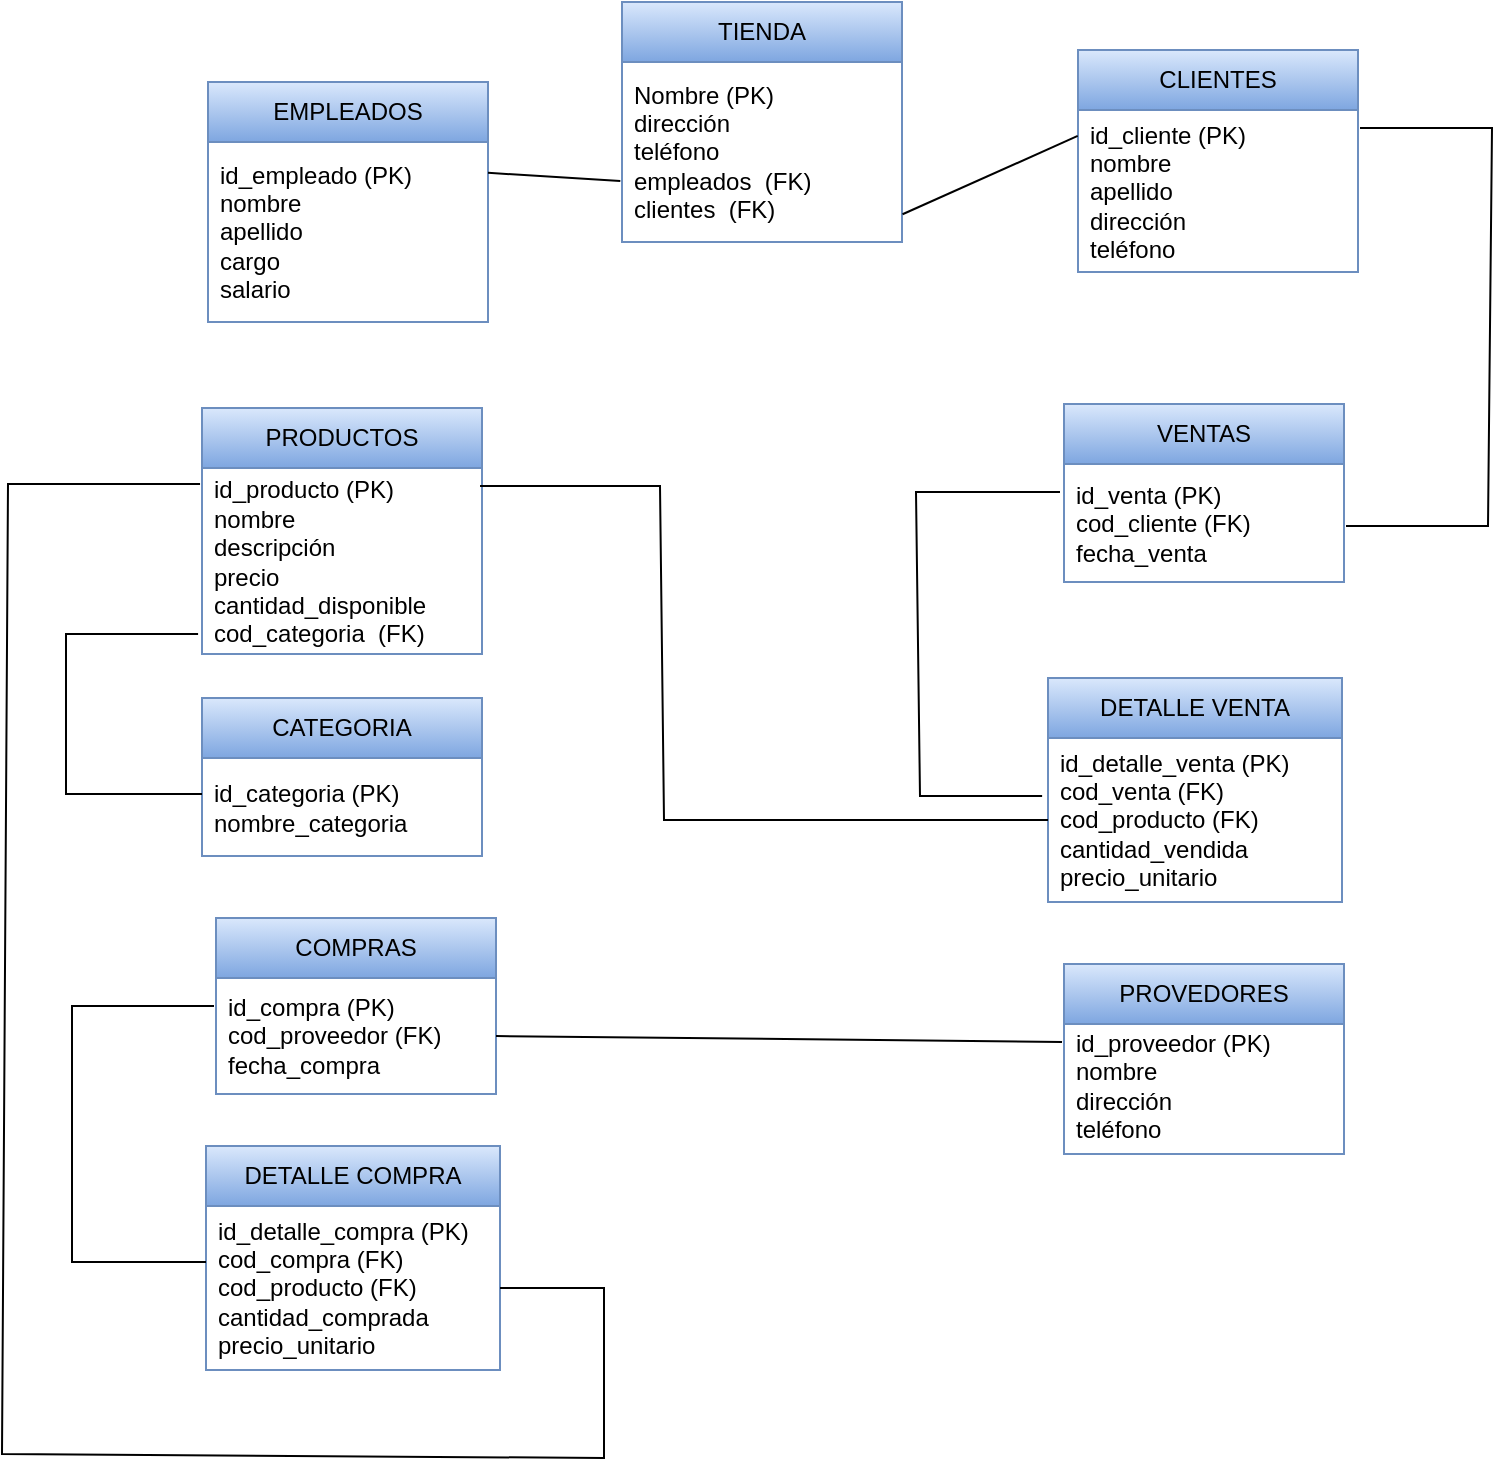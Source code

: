 <mxfile version="24.2.7" type="github">
  <diagram name="Página-1" id="q87BiIpikEZuB7U_goR0">
    <mxGraphModel dx="1035" dy="551" grid="1" gridSize="1" guides="1" tooltips="1" connect="1" arrows="1" fold="1" page="1" pageScale="1" pageWidth="827" pageHeight="1169" math="0" shadow="0">
      <root>
        <mxCell id="0" />
        <mxCell id="1" parent="0" />
        <mxCell id="7NWND6y4SpeGCh8oB7Ho-7" value="EMPLEADOS" style="swimlane;fontStyle=0;childLayout=stackLayout;horizontal=1;startSize=30;horizontalStack=0;resizeParent=1;resizeParentMax=0;resizeLast=0;collapsible=1;marginBottom=0;whiteSpace=wrap;html=1;fillColor=#dae8fc;gradientColor=#7ea6e0;strokeColor=#6c8ebf;" parent="1" vertex="1">
          <mxGeometry x="113" y="53" width="140" height="120" as="geometry" />
        </mxCell>
        <mxCell id="7NWND6y4SpeGCh8oB7Ho-10" value="&lt;div&gt;id_empleado (PK)&lt;/div&gt;&lt;div&gt;nombre&lt;/div&gt;&lt;div&gt;apellido&lt;/div&gt;&lt;div&gt;cargo&lt;/div&gt;&lt;div&gt;salario&lt;/div&gt;" style="text;strokeColor=none;fillColor=none;align=left;verticalAlign=middle;spacingLeft=4;spacingRight=4;overflow=hidden;points=[[0,0.5],[1,0.5]];portConstraint=eastwest;rotatable=0;whiteSpace=wrap;html=1;" parent="7NWND6y4SpeGCh8oB7Ho-7" vertex="1">
          <mxGeometry y="30" width="140" height="90" as="geometry" />
        </mxCell>
        <mxCell id="7NWND6y4SpeGCh8oB7Ho-11" value="CLIENTES" style="swimlane;fontStyle=0;childLayout=stackLayout;horizontal=1;startSize=30;horizontalStack=0;resizeParent=1;resizeParentMax=0;resizeLast=0;collapsible=1;marginBottom=0;whiteSpace=wrap;html=1;fillColor=#dae8fc;gradientColor=#7ea6e0;strokeColor=#6c8ebf;" parent="1" vertex="1">
          <mxGeometry x="548" y="37" width="140" height="111" as="geometry" />
        </mxCell>
        <mxCell id="7NWND6y4SpeGCh8oB7Ho-14" value="&lt;div&gt;id_cliente (PK)&lt;/div&gt;&lt;div&gt;nombre&lt;/div&gt;&lt;div&gt;apellido&lt;/div&gt;&lt;div&gt;dirección&lt;/div&gt;&lt;div&gt;teléfono&lt;/div&gt;" style="text;strokeColor=none;fillColor=none;align=left;verticalAlign=middle;spacingLeft=4;spacingRight=4;overflow=hidden;points=[[0,0.5],[1,0.5]];portConstraint=eastwest;rotatable=0;whiteSpace=wrap;html=1;" parent="7NWND6y4SpeGCh8oB7Ho-11" vertex="1">
          <mxGeometry y="30" width="140" height="81" as="geometry" />
        </mxCell>
        <mxCell id="7NWND6y4SpeGCh8oB7Ho-15" value="PRODUCTOS" style="swimlane;fontStyle=0;childLayout=stackLayout;horizontal=1;startSize=30;horizontalStack=0;resizeParent=1;resizeParentMax=0;resizeLast=0;collapsible=1;marginBottom=0;whiteSpace=wrap;html=1;fillColor=#dae8fc;gradientColor=#7ea6e0;strokeColor=#6c8ebf;" parent="1" vertex="1">
          <mxGeometry x="110" y="216" width="140" height="123" as="geometry" />
        </mxCell>
        <mxCell id="7NWND6y4SpeGCh8oB7Ho-18" value="&lt;div&gt;id_producto (PK)&lt;/div&gt;&lt;div&gt;nombre&lt;/div&gt;&lt;div&gt;descripción&lt;/div&gt;&lt;div&gt;precio&lt;/div&gt;&lt;div&gt;cantidad_disponible&lt;/div&gt;&lt;div&gt;cod_categoria&amp;nbsp; (FK)&lt;/div&gt;" style="text;strokeColor=none;fillColor=none;align=left;verticalAlign=middle;spacingLeft=4;spacingRight=4;overflow=hidden;points=[[0,0.5],[1,0.5]];portConstraint=eastwest;rotatable=0;whiteSpace=wrap;html=1;" parent="7NWND6y4SpeGCh8oB7Ho-15" vertex="1">
          <mxGeometry y="30" width="140" height="93" as="geometry" />
        </mxCell>
        <mxCell id="7NWND6y4SpeGCh8oB7Ho-19" value="CATEGORIA" style="swimlane;fontStyle=0;childLayout=stackLayout;horizontal=1;startSize=30;horizontalStack=0;resizeParent=1;resizeParentMax=0;resizeLast=0;collapsible=1;marginBottom=0;whiteSpace=wrap;html=1;fillColor=#dae8fc;gradientColor=#7ea6e0;strokeColor=#6c8ebf;" parent="1" vertex="1">
          <mxGeometry x="110" y="361" width="140" height="79" as="geometry" />
        </mxCell>
        <mxCell id="7NWND6y4SpeGCh8oB7Ho-22" value="&lt;div&gt;id_categoria (PK)&lt;/div&gt;&lt;div&gt;nombre_categoria&lt;/div&gt;" style="text;strokeColor=none;fillColor=none;align=left;verticalAlign=middle;spacingLeft=4;spacingRight=4;overflow=hidden;points=[[0,0.5],[1,0.5]];portConstraint=eastwest;rotatable=0;whiteSpace=wrap;html=1;" parent="7NWND6y4SpeGCh8oB7Ho-19" vertex="1">
          <mxGeometry y="30" width="140" height="49" as="geometry" />
        </mxCell>
        <mxCell id="7NWND6y4SpeGCh8oB7Ho-23" value="VENTAS" style="swimlane;fontStyle=0;childLayout=stackLayout;horizontal=1;startSize=30;horizontalStack=0;resizeParent=1;resizeParentMax=0;resizeLast=0;collapsible=1;marginBottom=0;whiteSpace=wrap;html=1;fillColor=#dae8fc;gradientColor=#7ea6e0;strokeColor=#6c8ebf;" parent="1" vertex="1">
          <mxGeometry x="541" y="214" width="140" height="89" as="geometry" />
        </mxCell>
        <mxCell id="7NWND6y4SpeGCh8oB7Ho-24" value="&lt;div&gt;id_venta (PK)&lt;/div&gt;&lt;div&gt;cod_cliente (FK)&lt;/div&gt;&lt;div&gt;fecha_venta&lt;/div&gt;" style="text;strokeColor=none;fillColor=none;align=left;verticalAlign=middle;spacingLeft=4;spacingRight=4;overflow=hidden;points=[[0,0.5],[1,0.5]];portConstraint=eastwest;rotatable=0;whiteSpace=wrap;html=1;" parent="7NWND6y4SpeGCh8oB7Ho-23" vertex="1">
          <mxGeometry y="30" width="140" height="59" as="geometry" />
        </mxCell>
        <mxCell id="7NWND6y4SpeGCh8oB7Ho-25" value="" style="endArrow=none;html=1;rounded=0;" parent="1" edge="1">
          <mxGeometry width="50" height="50" relative="1" as="geometry">
            <mxPoint x="682" y="275" as="sourcePoint" />
            <mxPoint x="689" y="76" as="targetPoint" />
            <Array as="points">
              <mxPoint x="753" y="275" />
              <mxPoint x="755" y="76" />
            </Array>
          </mxGeometry>
        </mxCell>
        <mxCell id="7NWND6y4SpeGCh8oB7Ho-26" value="DETALLE VENTA" style="swimlane;fontStyle=0;childLayout=stackLayout;horizontal=1;startSize=30;horizontalStack=0;resizeParent=1;resizeParentMax=0;resizeLast=0;collapsible=1;marginBottom=0;whiteSpace=wrap;html=1;fillColor=#dae8fc;gradientColor=#7ea6e0;strokeColor=#6c8ebf;" parent="1" vertex="1">
          <mxGeometry x="533" y="351" width="147" height="112" as="geometry" />
        </mxCell>
        <mxCell id="7NWND6y4SpeGCh8oB7Ho-27" value="&lt;div&gt;id_detalle_venta (PK)&lt;/div&gt;&lt;div&gt;cod_venta (FK)&lt;/div&gt;&lt;div&gt;cod_producto (FK)&lt;/div&gt;&lt;div&gt;cantidad_vendida&lt;/div&gt;&lt;div&gt;precio_unitario&lt;/div&gt;" style="text;strokeColor=none;fillColor=none;align=left;verticalAlign=middle;spacingLeft=4;spacingRight=4;overflow=hidden;points=[[0,0.5],[1,0.5]];portConstraint=eastwest;rotatable=0;whiteSpace=wrap;html=1;" parent="7NWND6y4SpeGCh8oB7Ho-26" vertex="1">
          <mxGeometry y="30" width="147" height="82" as="geometry" />
        </mxCell>
        <mxCell id="7NWND6y4SpeGCh8oB7Ho-28" value="PROVEDORES" style="swimlane;fontStyle=0;childLayout=stackLayout;horizontal=1;startSize=30;horizontalStack=0;resizeParent=1;resizeParentMax=0;resizeLast=0;collapsible=1;marginBottom=0;whiteSpace=wrap;html=1;fillColor=#dae8fc;gradientColor=#7ea6e0;strokeColor=#6c8ebf;" parent="1" vertex="1">
          <mxGeometry x="541" y="494" width="140" height="95" as="geometry" />
        </mxCell>
        <mxCell id="7NWND6y4SpeGCh8oB7Ho-29" value="&lt;div&gt;id_proveedor (PK)&lt;/div&gt;&lt;div&gt;nombre&lt;/div&gt;&lt;div&gt;dirección&lt;/div&gt;&lt;div&gt;teléfono&lt;/div&gt;&lt;div&gt;&lt;br&gt;&lt;/div&gt;" style="text;strokeColor=none;fillColor=none;align=left;verticalAlign=middle;spacingLeft=4;spacingRight=4;overflow=hidden;points=[[0,0.5],[1,0.5]];portConstraint=eastwest;rotatable=0;whiteSpace=wrap;html=1;" parent="7NWND6y4SpeGCh8oB7Ho-28" vertex="1">
          <mxGeometry y="30" width="140" height="65" as="geometry" />
        </mxCell>
        <mxCell id="7NWND6y4SpeGCh8oB7Ho-30" value="COMPRAS" style="swimlane;fontStyle=0;childLayout=stackLayout;horizontal=1;startSize=30;horizontalStack=0;resizeParent=1;resizeParentMax=0;resizeLast=0;collapsible=1;marginBottom=0;whiteSpace=wrap;html=1;fillColor=#dae8fc;gradientColor=#7ea6e0;strokeColor=#6c8ebf;" parent="1" vertex="1">
          <mxGeometry x="117" y="471" width="140" height="88" as="geometry" />
        </mxCell>
        <mxCell id="7NWND6y4SpeGCh8oB7Ho-31" value="&lt;div&gt;id_compra (PK)&lt;/div&gt;&lt;div&gt;cod_proveedor (FK)&lt;/div&gt;&lt;div&gt;fecha_compra&lt;/div&gt;" style="text;strokeColor=none;fillColor=none;align=left;verticalAlign=middle;spacingLeft=4;spacingRight=4;overflow=hidden;points=[[0,0.5],[1,0.5]];portConstraint=eastwest;rotatable=0;whiteSpace=wrap;html=1;" parent="7NWND6y4SpeGCh8oB7Ho-30" vertex="1">
          <mxGeometry y="30" width="140" height="58" as="geometry" />
        </mxCell>
        <mxCell id="7NWND6y4SpeGCh8oB7Ho-32" value="DETALLE COMPRA" style="swimlane;fontStyle=0;childLayout=stackLayout;horizontal=1;startSize=30;horizontalStack=0;resizeParent=1;resizeParentMax=0;resizeLast=0;collapsible=1;marginBottom=0;whiteSpace=wrap;html=1;fillColor=#dae8fc;gradientColor=#7ea6e0;strokeColor=#6c8ebf;" parent="1" vertex="1">
          <mxGeometry x="112" y="585" width="147" height="112" as="geometry" />
        </mxCell>
        <mxCell id="7NWND6y4SpeGCh8oB7Ho-33" value="&lt;div&gt;id_detalle_compra (PK)&lt;/div&gt;&lt;div&gt;cod_compra (FK)&lt;/div&gt;&lt;div&gt;cod_producto (FK)&lt;/div&gt;&lt;div&gt;cantidad_comprada&lt;/div&gt;&lt;div&gt;precio_unitario&lt;/div&gt;" style="text;strokeColor=none;fillColor=none;align=left;verticalAlign=middle;spacingLeft=4;spacingRight=4;overflow=hidden;points=[[0,0.5],[1,0.5]];portConstraint=eastwest;rotatable=0;whiteSpace=wrap;html=1;" parent="7NWND6y4SpeGCh8oB7Ho-32" vertex="1">
          <mxGeometry y="30" width="147" height="82" as="geometry" />
        </mxCell>
        <mxCell id="7NWND6y4SpeGCh8oB7Ho-34" value="" style="endArrow=none;html=1;rounded=0;exitX=0;exitY=0.367;exitDx=0;exitDy=0;exitPerimeter=0;entryX=-0.014;entryY=0.892;entryDx=0;entryDy=0;entryPerimeter=0;" parent="1" source="7NWND6y4SpeGCh8oB7Ho-22" target="7NWND6y4SpeGCh8oB7Ho-18" edge="1">
          <mxGeometry width="50" height="50" relative="1" as="geometry">
            <mxPoint x="359" y="333" as="sourcePoint" />
            <mxPoint x="409" y="283" as="targetPoint" />
            <Array as="points">
              <mxPoint x="42" y="409" />
              <mxPoint x="42" y="329" />
            </Array>
          </mxGeometry>
        </mxCell>
        <mxCell id="7NWND6y4SpeGCh8oB7Ho-35" value="" style="endArrow=none;html=1;rounded=0;entryX=-0.007;entryY=0.138;entryDx=0;entryDy=0;entryPerimeter=0;exitX=1;exitY=0.5;exitDx=0;exitDy=0;" parent="1" source="7NWND6y4SpeGCh8oB7Ho-31" target="7NWND6y4SpeGCh8oB7Ho-29" edge="1">
          <mxGeometry width="50" height="50" relative="1" as="geometry">
            <mxPoint x="457" y="587" as="sourcePoint" />
            <mxPoint x="507" y="537" as="targetPoint" />
          </mxGeometry>
        </mxCell>
        <mxCell id="7NWND6y4SpeGCh8oB7Ho-36" value="" style="endArrow=none;html=1;rounded=0;entryX=0;entryY=0.341;entryDx=0;entryDy=0;entryPerimeter=0;" parent="1" target="7NWND6y4SpeGCh8oB7Ho-33" edge="1">
          <mxGeometry width="50" height="50" relative="1" as="geometry">
            <mxPoint x="116" y="515" as="sourcePoint" />
            <mxPoint x="104" y="638" as="targetPoint" />
            <Array as="points">
              <mxPoint x="45" y="515" />
              <mxPoint x="45" y="643" />
            </Array>
          </mxGeometry>
        </mxCell>
        <mxCell id="7NWND6y4SpeGCh8oB7Ho-37" value="" style="endArrow=none;html=1;rounded=0;exitX=1;exitY=0.5;exitDx=0;exitDy=0;entryX=-0.007;entryY=0.086;entryDx=0;entryDy=0;entryPerimeter=0;" parent="1" source="7NWND6y4SpeGCh8oB7Ho-33" target="7NWND6y4SpeGCh8oB7Ho-18" edge="1">
          <mxGeometry width="50" height="50" relative="1" as="geometry">
            <mxPoint x="354" y="747" as="sourcePoint" />
            <mxPoint x="10" y="242" as="targetPoint" />
            <Array as="points">
              <mxPoint x="311" y="656" />
              <mxPoint x="311" y="741" />
              <mxPoint x="10" y="739" />
              <mxPoint x="13" y="254" />
            </Array>
          </mxGeometry>
        </mxCell>
        <mxCell id="7NWND6y4SpeGCh8oB7Ho-38" value="" style="endArrow=none;html=1;rounded=0;entryX=-0.02;entryY=0.354;entryDx=0;entryDy=0;entryPerimeter=0;" parent="1" target="7NWND6y4SpeGCh8oB7Ho-27" edge="1">
          <mxGeometry width="50" height="50" relative="1" as="geometry">
            <mxPoint x="539" y="258" as="sourcePoint" />
            <mxPoint x="502" y="406" as="targetPoint" />
            <Array as="points">
              <mxPoint x="467" y="258" />
              <mxPoint x="469" y="410" />
            </Array>
          </mxGeometry>
        </mxCell>
        <mxCell id="7NWND6y4SpeGCh8oB7Ho-39" value="" style="endArrow=none;html=1;rounded=0;entryX=0;entryY=0.5;entryDx=0;entryDy=0;exitX=0.993;exitY=0.097;exitDx=0;exitDy=0;exitPerimeter=0;" parent="1" source="7NWND6y4SpeGCh8oB7Ho-18" target="7NWND6y4SpeGCh8oB7Ho-27" edge="1">
          <mxGeometry width="50" height="50" relative="1" as="geometry">
            <mxPoint x="373" y="473" as="sourcePoint" />
            <mxPoint x="423" y="423" as="targetPoint" />
            <Array as="points">
              <mxPoint x="339" y="255" />
              <mxPoint x="341" y="422" />
            </Array>
          </mxGeometry>
        </mxCell>
        <mxCell id="nbVwQTfswOW-aYej0uzU-1" value="TIENDA" style="swimlane;fontStyle=0;childLayout=stackLayout;horizontal=1;startSize=30;horizontalStack=0;resizeParent=1;resizeParentMax=0;resizeLast=0;collapsible=1;marginBottom=0;whiteSpace=wrap;html=1;fillColor=#dae8fc;gradientColor=#7ea6e0;strokeColor=#6c8ebf;" vertex="1" parent="1">
          <mxGeometry x="320" y="13" width="140" height="120" as="geometry" />
        </mxCell>
        <mxCell id="nbVwQTfswOW-aYej0uzU-2" value="&lt;div&gt;Nombre (PK)&lt;/div&gt;&lt;div&gt;dirección&lt;/div&gt;&lt;div&gt;teléfono&lt;/div&gt;&lt;div&gt;empleados&amp;nbsp; (FK)&lt;/div&gt;&lt;div&gt;clientes&amp;nbsp; (FK)&lt;/div&gt;" style="text;strokeColor=none;fillColor=none;align=left;verticalAlign=middle;spacingLeft=4;spacingRight=4;overflow=hidden;points=[[0,0.5],[1,0.5]];portConstraint=eastwest;rotatable=0;whiteSpace=wrap;html=1;" vertex="1" parent="nbVwQTfswOW-aYej0uzU-1">
          <mxGeometry y="30" width="140" height="90" as="geometry" />
        </mxCell>
        <mxCell id="nbVwQTfswOW-aYej0uzU-3" value="" style="endArrow=none;html=1;rounded=0;exitX=1;exitY=0.171;exitDx=0;exitDy=0;exitPerimeter=0;entryX=-0.006;entryY=0.661;entryDx=0;entryDy=0;entryPerimeter=0;" edge="1" parent="1" source="7NWND6y4SpeGCh8oB7Ho-10" target="nbVwQTfswOW-aYej0uzU-2">
          <mxGeometry width="50" height="50" relative="1" as="geometry">
            <mxPoint x="273" y="130" as="sourcePoint" />
            <mxPoint x="323" y="80" as="targetPoint" />
          </mxGeometry>
        </mxCell>
        <mxCell id="nbVwQTfswOW-aYej0uzU-4" value="" style="endArrow=none;html=1;rounded=0;entryX=-0.001;entryY=0.16;entryDx=0;entryDy=0;entryPerimeter=0;exitX=1.002;exitY=0.846;exitDx=0;exitDy=0;exitPerimeter=0;" edge="1" parent="1" source="nbVwQTfswOW-aYej0uzU-2" target="7NWND6y4SpeGCh8oB7Ho-14">
          <mxGeometry width="50" height="50" relative="1" as="geometry">
            <mxPoint x="445" y="220" as="sourcePoint" />
            <mxPoint x="495" y="170" as="targetPoint" />
          </mxGeometry>
        </mxCell>
      </root>
    </mxGraphModel>
  </diagram>
</mxfile>
